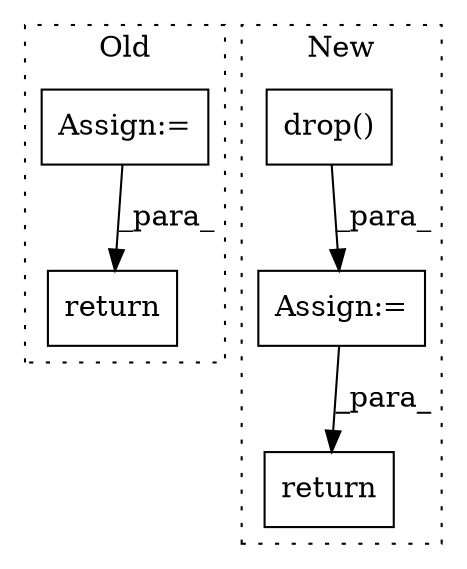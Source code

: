 digraph G {
subgraph cluster0 {
1 [label="return" a="93" s="5929" l="7" shape="box"];
5 [label="Assign:=" a="68" s="5372" l="3" shape="box"];
label = "Old";
style="dotted";
}
subgraph cluster1 {
2 [label="drop()" a="75" s="4515,4529" l="10,1" shape="box"];
3 [label="return" a="93" s="4647" l="7" shape="box"];
4 [label="Assign:=" a="68" s="4541" l="3" shape="box"];
label = "New";
style="dotted";
}
2 -> 4 [label="_para_"];
4 -> 3 [label="_para_"];
5 -> 1 [label="_para_"];
}